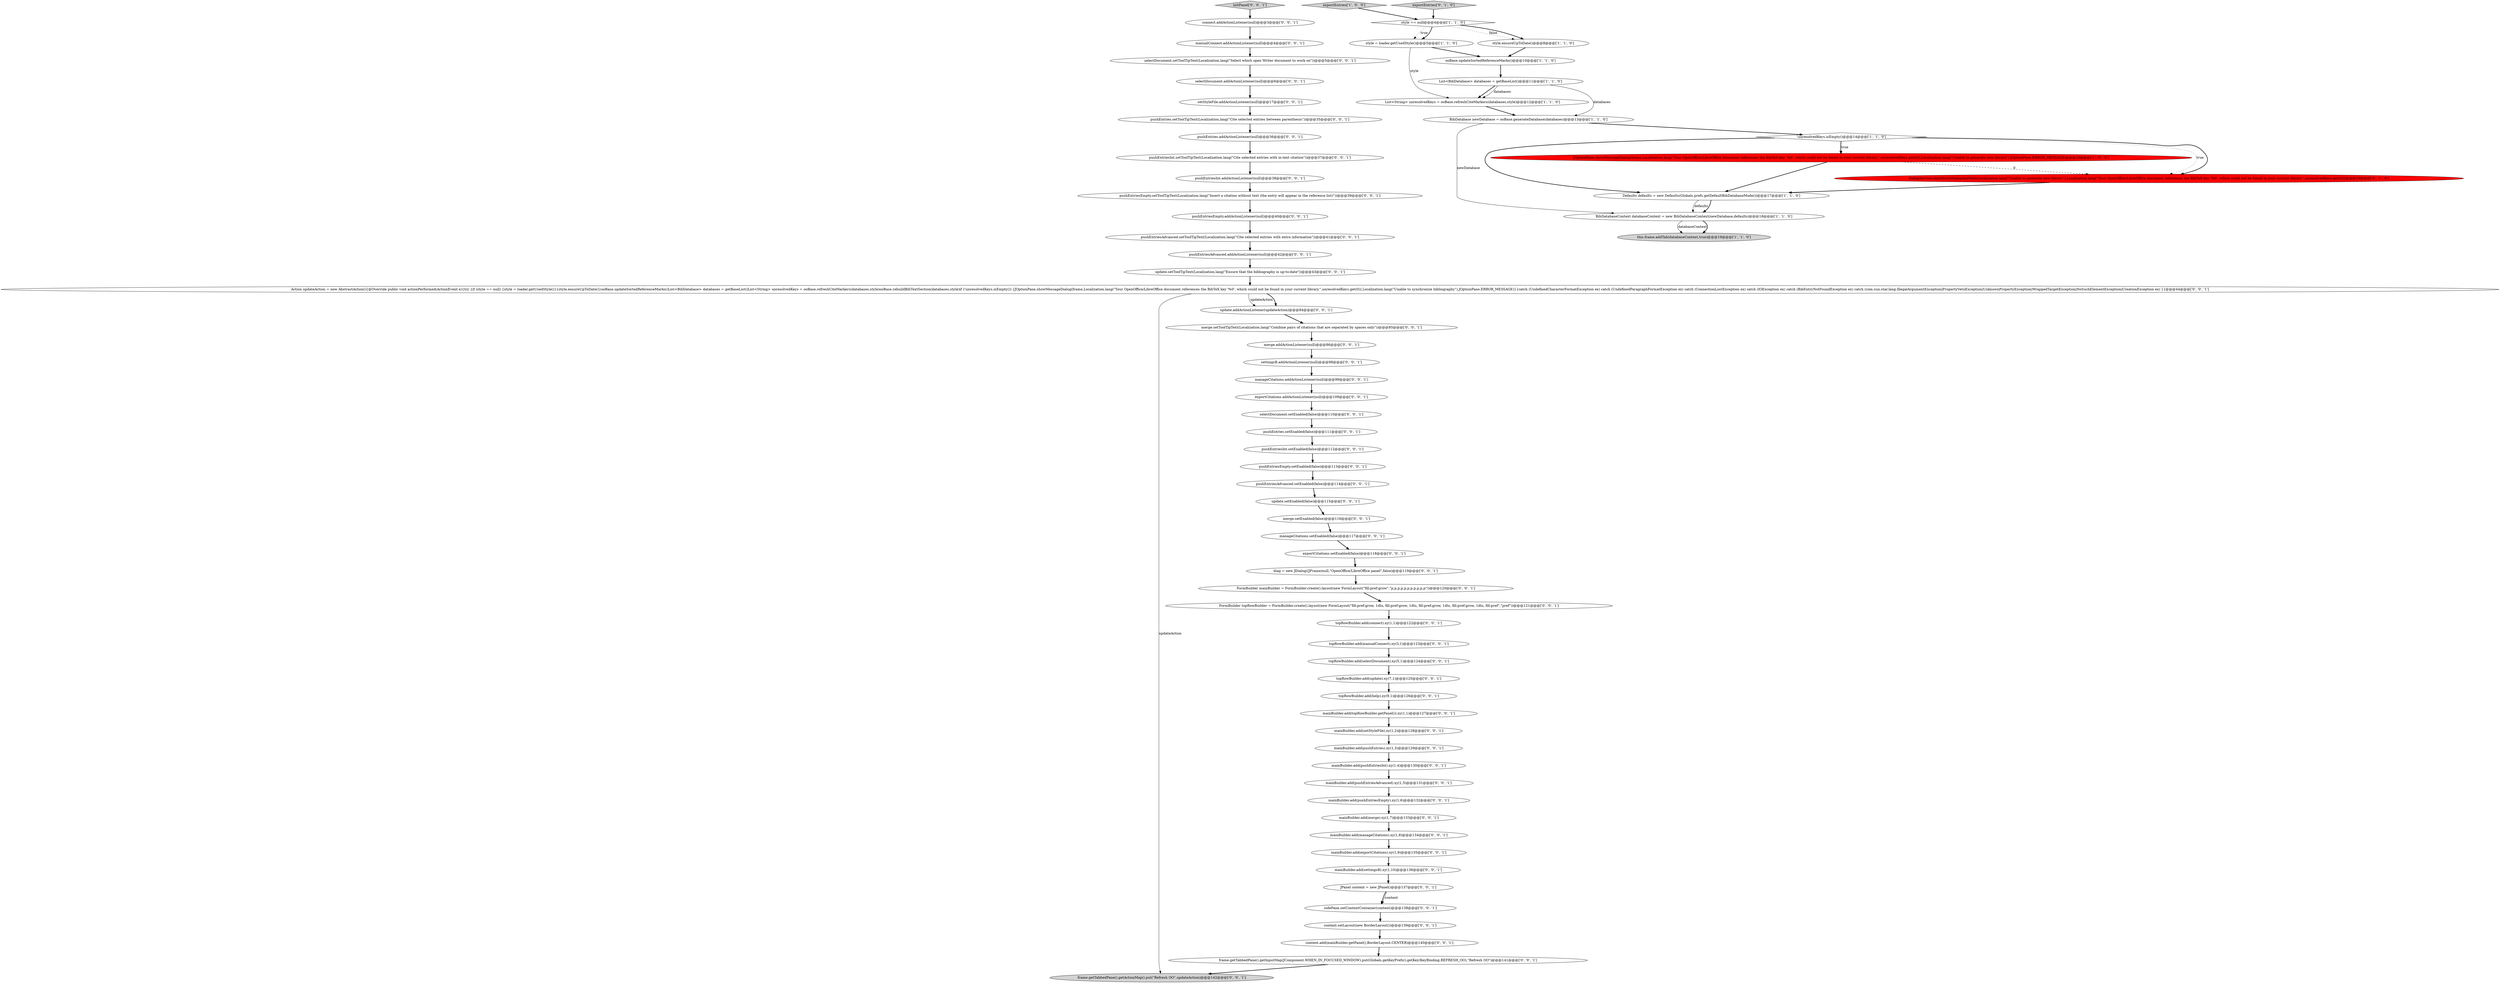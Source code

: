 digraph {
39 [style = filled, label = "pushEntriesEmpty.setEnabled(false)@@@113@@@['0', '0', '1']", fillcolor = white, shape = ellipse image = "AAA0AAABBB3BBB"];
35 [style = filled, label = "Action updateAction = new AbstractAction(){@Override public void actionPerformed(ActionEvent e){try {if (style == null) {style = loader.getUsedStyle()}{style.ensureUpToDate()}ooBase.updateSortedReferenceMarks()List<BibDatabase> databases = getBaseList()List<String> unresolvedKeys = ooBase.refreshCiteMarkers(databases,style)ooBase.rebuildBibTextSection(databases,style)if (!unresolvedKeys.isEmpty()) {JOptionPane.showMessageDialog(frame,Localization.lang(\"Your OpenOffice/LibreOffice document references the BibTeX key '%0', which could not be found in your current library.\",unresolvedKeys.get(0)),Localization.lang(\"Unable to synchronize bibliography\"),JOptionPane.ERROR_MESSAGE)}}catch (UndefinedCharacterFormatException ex) catch (UndefinedParagraphFormatException ex) catch (ConnectionLostException ex) catch (IOException ex) catch (BibEntryNotFoundException ex) catch (com.sun.star.lang.IllegalArgumentException|PropertyVetoException|UnknownPropertyException|WrappedTargetException|NoSuchElementException|CreationException ex) }}@@@44@@@['0', '0', '1']", fillcolor = white, shape = ellipse image = "AAA0AAABBB3BBB"];
22 [style = filled, label = "selectDocument.setEnabled(false)@@@110@@@['0', '0', '1']", fillcolor = white, shape = ellipse image = "AAA0AAABBB3BBB"];
66 [style = filled, label = "setStyleFile.addActionListener(null)@@@17@@@['0', '0', '1']", fillcolor = white, shape = ellipse image = "AAA0AAABBB3BBB"];
45 [style = filled, label = "frame.getTabbedPane().getActionMap().put(\"Refresh OO\",updateAction)@@@142@@@['0', '0', '1']", fillcolor = lightgray, shape = ellipse image = "AAA0AAABBB3BBB"];
0 [style = filled, label = "Defaults defaults = new Defaults(Globals.prefs.getDefaultBibDatabaseMode())@@@17@@@['1', '1', '0']", fillcolor = white, shape = ellipse image = "AAA0AAABBB1BBB"];
59 [style = filled, label = "manageCitations.addActionListener(null)@@@99@@@['0', '0', '1']", fillcolor = white, shape = ellipse image = "AAA0AAABBB3BBB"];
24 [style = filled, label = "pushEntries.addActionListener(null)@@@36@@@['0', '0', '1']", fillcolor = white, shape = ellipse image = "AAA0AAABBB3BBB"];
67 [style = filled, label = "pushEntries.setToolTipText(Localization.lang(\"Cite selected entries between parenthesis\"))@@@35@@@['0', '0', '1']", fillcolor = white, shape = ellipse image = "AAA0AAABBB3BBB"];
10 [style = filled, label = "style = loader.getUsedStyle()@@@5@@@['1', '1', '0']", fillcolor = white, shape = ellipse image = "AAA0AAABBB1BBB"];
64 [style = filled, label = "content.add(mainBuilder.getPanel(),BorderLayout.CENTER)@@@140@@@['0', '0', '1']", fillcolor = white, shape = ellipse image = "AAA0AAABBB3BBB"];
44 [style = filled, label = "pushEntriesInt.setEnabled(false)@@@112@@@['0', '0', '1']", fillcolor = white, shape = ellipse image = "AAA0AAABBB3BBB"];
57 [style = filled, label = "frame.getTabbedPane().getInputMap(JComponent.WHEN_IN_FOCUSED_WINDOW).put(Globals.getKeyPrefs().getKey(KeyBinding.REFRESH_OO),\"Refresh OO\")@@@141@@@['0', '0', '1']", fillcolor = white, shape = ellipse image = "AAA0AAABBB3BBB"];
65 [style = filled, label = "pushEntries.setEnabled(false)@@@111@@@['0', '0', '1']", fillcolor = white, shape = ellipse image = "AAA0AAABBB3BBB"];
27 [style = filled, label = "mainBuilder.add(pushEntriesAdvanced).xy(1,5)@@@131@@@['0', '0', '1']", fillcolor = white, shape = ellipse image = "AAA0AAABBB3BBB"];
34 [style = filled, label = "exportCitations.setEnabled(false)@@@118@@@['0', '0', '1']", fillcolor = white, shape = ellipse image = "AAA0AAABBB3BBB"];
62 [style = filled, label = "manageCitations.setEnabled(false)@@@117@@@['0', '0', '1']", fillcolor = white, shape = ellipse image = "AAA0AAABBB3BBB"];
69 [style = filled, label = "topRowBuilder.add(connect).xy(1,1)@@@122@@@['0', '0', '1']", fillcolor = white, shape = ellipse image = "AAA0AAABBB3BBB"];
5 [style = filled, label = "List<String> unresolvedKeys = ooBase.refreshCiteMarkers(databases,style)@@@12@@@['1', '1', '0']", fillcolor = white, shape = ellipse image = "AAA0AAABBB1BBB"];
56 [style = filled, label = "topRowBuilder.add(help).xy(9,1)@@@126@@@['0', '0', '1']", fillcolor = white, shape = ellipse image = "AAA0AAABBB3BBB"];
17 [style = filled, label = "mainBuilder.add(pushEntriesEmpty).xy(1,6)@@@132@@@['0', '0', '1']", fillcolor = white, shape = ellipse image = "AAA0AAABBB3BBB"];
4 [style = filled, label = "this.frame.addTab(databaseContext,true)@@@19@@@['1', '1', '0']", fillcolor = lightgray, shape = ellipse image = "AAA0AAABBB1BBB"];
51 [style = filled, label = "update.setToolTipText(Localization.lang(\"Ensure that the bibliography is up-to-date\"))@@@43@@@['0', '0', '1']", fillcolor = white, shape = ellipse image = "AAA0AAABBB3BBB"];
28 [style = filled, label = "mainBuilder.add(pushEntries).xy(1,3)@@@129@@@['0', '0', '1']", fillcolor = white, shape = ellipse image = "AAA0AAABBB3BBB"];
60 [style = filled, label = "mainBuilder.add(topRowBuilder.getPanel()).xy(1,1)@@@127@@@['0', '0', '1']", fillcolor = white, shape = ellipse image = "AAA0AAABBB3BBB"];
46 [style = filled, label = "selectDocument.setToolTipText(Localization.lang(\"Select which open Writer document to work on\"))@@@5@@@['0', '0', '1']", fillcolor = white, shape = ellipse image = "AAA0AAABBB3BBB"];
42 [style = filled, label = "connect.addActionListener(null)@@@3@@@['0', '0', '1']", fillcolor = white, shape = ellipse image = "AAA0AAABBB3BBB"];
3 [style = filled, label = "JOptionPane.showMessageDialog(frame,Localization.lang(\"Your OpenOffice/LibreOffice document references the BibTeX key '%0', which could not be found in your current library.\",unresolvedKeys.get(0)),Localization.lang(\"Unable to generate new library\"),JOptionPane.ERROR_MESSAGE)@@@15@@@['1', '0', '0']", fillcolor = red, shape = ellipse image = "AAA1AAABBB1BBB"];
50 [style = filled, label = "manualConnect.addActionListener(null)@@@4@@@['0', '0', '1']", fillcolor = white, shape = ellipse image = "AAA0AAABBB3BBB"];
58 [style = filled, label = "update.setEnabled(false)@@@115@@@['0', '0', '1']", fillcolor = white, shape = ellipse image = "AAA0AAABBB3BBB"];
7 [style = filled, label = "ooBase.updateSortedReferenceMarks()@@@10@@@['1', '1', '0']", fillcolor = white, shape = ellipse image = "AAA0AAABBB1BBB"];
19 [style = filled, label = "pushEntriesAdvanced.setToolTipText(Localization.lang(\"Cite selected entries with extra information\"))@@@41@@@['0', '0', '1']", fillcolor = white, shape = ellipse image = "AAA0AAABBB3BBB"];
68 [style = filled, label = "topRowBuilder.add(selectDocument).xy(5,1)@@@124@@@['0', '0', '1']", fillcolor = white, shape = ellipse image = "AAA0AAABBB3BBB"];
23 [style = filled, label = "pushEntriesAdvanced.addActionListener(null)@@@42@@@['0', '0', '1']", fillcolor = white, shape = ellipse image = "AAA0AAABBB3BBB"];
61 [style = filled, label = "pushEntriesEmpty.setToolTipText(Localization.lang(\"Insert a citation without text (the entry will appear in the reference list)\"))@@@39@@@['0', '0', '1']", fillcolor = white, shape = ellipse image = "AAA0AAABBB3BBB"];
37 [style = filled, label = "JPanel content = new JPanel()@@@137@@@['0', '0', '1']", fillcolor = white, shape = ellipse image = "AAA0AAABBB3BBB"];
15 [style = filled, label = "FormBuilder topRowBuilder = FormBuilder.create().layout(new FormLayout(\"fill:pref:grow, 1dlu, fill:pref:grow, 1dlu, fill:pref:grow, 1dlu, fill:pref:grow, 1dlu, fill:pref\",\"pref\"))@@@121@@@['0', '0', '1']", fillcolor = white, shape = ellipse image = "AAA0AAABBB3BBB"];
41 [style = filled, label = "mainBuilder.add(manageCitations).xy(1,8)@@@134@@@['0', '0', '1']", fillcolor = white, shape = ellipse image = "AAA0AAABBB3BBB"];
13 [style = filled, label = "dialogService.showErrorDialogAndWait(Localization.lang(\"Unable to generate new library\"),Localization.lang(\"Your OpenOffice/LibreOffice document references the BibTeX key '%0', which could not be found in your current library.\",unresolvedKeys.get(0)))@@@15@@@['0', '1', '0']", fillcolor = red, shape = ellipse image = "AAA1AAABBB2BBB"];
25 [style = filled, label = "topRowBuilder.add(update).xy(7,1)@@@125@@@['0', '0', '1']", fillcolor = white, shape = ellipse image = "AAA0AAABBB3BBB"];
31 [style = filled, label = "FormBuilder mainBuilder = FormBuilder.create().layout(new FormLayout(\"fill:pref:grow\",\"p,p,p,p,p,p,p,p,p,p,p\"))@@@120@@@['0', '0', '1']", fillcolor = white, shape = ellipse image = "AAA0AAABBB3BBB"];
32 [style = filled, label = "pushEntriesInt.setToolTipText(Localization.lang(\"Cite selected entries with in-text citation\"))@@@37@@@['0', '0', '1']", fillcolor = white, shape = ellipse image = "AAA0AAABBB3BBB"];
33 [style = filled, label = "merge.setEnabled(false)@@@116@@@['0', '0', '1']", fillcolor = white, shape = ellipse image = "AAA0AAABBB3BBB"];
26 [style = filled, label = "merge.setToolTipText(Localization.lang(\"Combine pairs of citations that are separated by spaces only\"))@@@85@@@['0', '0', '1']", fillcolor = white, shape = ellipse image = "AAA0AAABBB3BBB"];
54 [style = filled, label = "mainBuilder.add(merge).xy(1,7)@@@133@@@['0', '0', '1']", fillcolor = white, shape = ellipse image = "AAA0AAABBB3BBB"];
12 [style = filled, label = "List<BibDatabase> databases = getBaseList()@@@11@@@['1', '1', '0']", fillcolor = white, shape = ellipse image = "AAA0AAABBB1BBB"];
43 [style = filled, label = "mainBuilder.add(settingsB).xy(1,10)@@@136@@@['0', '0', '1']", fillcolor = white, shape = ellipse image = "AAA0AAABBB3BBB"];
21 [style = filled, label = "diag = new JDialog((JFrame)null,\"OpenOffice/LibreOffice panel\",false)@@@119@@@['0', '0', '1']", fillcolor = white, shape = ellipse image = "AAA0AAABBB3BBB"];
30 [style = filled, label = "merge.addActionListener(null)@@@86@@@['0', '0', '1']", fillcolor = white, shape = ellipse image = "AAA0AAABBB3BBB"];
52 [style = filled, label = "mainBuilder.add(setStyleFile).xy(1,2)@@@128@@@['0', '0', '1']", fillcolor = white, shape = ellipse image = "AAA0AAABBB3BBB"];
9 [style = filled, label = "BibDatabaseContext databaseContext = new BibDatabaseContext(newDatabase,defaults)@@@18@@@['1', '1', '0']", fillcolor = white, shape = ellipse image = "AAA0AAABBB1BBB"];
47 [style = filled, label = "pushEntriesAdvanced.setEnabled(false)@@@114@@@['0', '0', '1']", fillcolor = white, shape = ellipse image = "AAA0AAABBB3BBB"];
55 [style = filled, label = "pushEntriesInt.addActionListener(null)@@@38@@@['0', '0', '1']", fillcolor = white, shape = ellipse image = "AAA0AAABBB3BBB"];
38 [style = filled, label = "topRowBuilder.add(manualConnect).xy(3,1)@@@123@@@['0', '0', '1']", fillcolor = white, shape = ellipse image = "AAA0AAABBB3BBB"];
36 [style = filled, label = "update.addActionListener(updateAction)@@@84@@@['0', '0', '1']", fillcolor = white, shape = ellipse image = "AAA0AAABBB3BBB"];
2 [style = filled, label = "exportEntries['1', '0', '0']", fillcolor = lightgray, shape = diamond image = "AAA0AAABBB1BBB"];
6 [style = filled, label = "style.ensureUpToDate()@@@8@@@['1', '1', '0']", fillcolor = white, shape = ellipse image = "AAA0AAABBB1BBB"];
29 [style = filled, label = "pushEntriesEmpty.addActionListener(null)@@@40@@@['0', '0', '1']", fillcolor = white, shape = ellipse image = "AAA0AAABBB3BBB"];
11 [style = filled, label = "style == null@@@4@@@['1', '1', '0']", fillcolor = white, shape = diamond image = "AAA0AAABBB1BBB"];
48 [style = filled, label = "initPanel['0', '0', '1']", fillcolor = lightgray, shape = diamond image = "AAA0AAABBB3BBB"];
1 [style = filled, label = "BibDatabase newDatabase = ooBase.generateDatabase(databases)@@@13@@@['1', '1', '0']", fillcolor = white, shape = ellipse image = "AAA0AAABBB1BBB"];
14 [style = filled, label = "exportEntries['0', '1', '0']", fillcolor = lightgray, shape = diamond image = "AAA0AAABBB2BBB"];
18 [style = filled, label = "settingsB.addActionListener(null)@@@98@@@['0', '0', '1']", fillcolor = white, shape = ellipse image = "AAA0AAABBB3BBB"];
40 [style = filled, label = "exportCitations.addActionListener(null)@@@109@@@['0', '0', '1']", fillcolor = white, shape = ellipse image = "AAA0AAABBB3BBB"];
49 [style = filled, label = "sidePane.setContentContainer(content)@@@138@@@['0', '0', '1']", fillcolor = white, shape = ellipse image = "AAA0AAABBB3BBB"];
8 [style = filled, label = "!unresolvedKeys.isEmpty()@@@14@@@['1', '1', '0']", fillcolor = white, shape = diamond image = "AAA0AAABBB1BBB"];
16 [style = filled, label = "content.setLayout(new BorderLayout())@@@139@@@['0', '0', '1']", fillcolor = white, shape = ellipse image = "AAA0AAABBB3BBB"];
53 [style = filled, label = "selectDocument.addActionListener(null)@@@6@@@['0', '0', '1']", fillcolor = white, shape = ellipse image = "AAA0AAABBB3BBB"];
20 [style = filled, label = "mainBuilder.add(exportCitations).xy(1,9)@@@135@@@['0', '0', '1']", fillcolor = white, shape = ellipse image = "AAA0AAABBB3BBB"];
63 [style = filled, label = "mainBuilder.add(pushEntriesInt).xy(1,4)@@@130@@@['0', '0', '1']", fillcolor = white, shape = ellipse image = "AAA0AAABBB3BBB"];
69->38 [style = bold, label=""];
17->54 [style = bold, label=""];
49->16 [style = bold, label=""];
12->5 [style = bold, label=""];
23->51 [style = bold, label=""];
37->49 [style = bold, label=""];
24->32 [style = bold, label=""];
16->64 [style = bold, label=""];
30->18 [style = bold, label=""];
22->65 [style = bold, label=""];
41->20 [style = bold, label=""];
9->4 [style = solid, label="databaseContext"];
8->0 [style = bold, label=""];
52->28 [style = bold, label=""];
21->31 [style = bold, label=""];
35->45 [style = solid, label="updateAction"];
27->17 [style = bold, label=""];
40->22 [style = bold, label=""];
20->43 [style = bold, label=""];
0->9 [style = solid, label="defaults"];
39->47 [style = bold, label=""];
14->11 [style = bold, label=""];
35->36 [style = solid, label="updateAction"];
66->67 [style = bold, label=""];
11->10 [style = dotted, label="true"];
63->27 [style = bold, label=""];
54->41 [style = bold, label=""];
57->45 [style = bold, label=""];
51->35 [style = bold, label=""];
10->7 [style = bold, label=""];
38->68 [style = bold, label=""];
3->0 [style = bold, label=""];
47->58 [style = bold, label=""];
5->1 [style = bold, label=""];
28->63 [style = bold, label=""];
10->5 [style = solid, label="style"];
61->29 [style = bold, label=""];
6->7 [style = bold, label=""];
64->57 [style = bold, label=""];
13->0 [style = bold, label=""];
1->8 [style = bold, label=""];
68->25 [style = bold, label=""];
56->60 [style = bold, label=""];
8->3 [style = bold, label=""];
12->1 [style = solid, label="databases"];
1->9 [style = solid, label="newDatabase"];
18->59 [style = bold, label=""];
3->13 [style = dashed, label="0"];
8->3 [style = dotted, label="true"];
55->61 [style = bold, label=""];
29->19 [style = bold, label=""];
11->10 [style = bold, label=""];
11->6 [style = dotted, label="false"];
65->44 [style = bold, label=""];
62->34 [style = bold, label=""];
8->13 [style = dotted, label="true"];
60->52 [style = bold, label=""];
2->11 [style = bold, label=""];
34->21 [style = bold, label=""];
8->13 [style = bold, label=""];
0->9 [style = bold, label=""];
33->62 [style = bold, label=""];
42->50 [style = bold, label=""];
37->49 [style = solid, label="content"];
7->12 [style = bold, label=""];
15->69 [style = bold, label=""];
25->56 [style = bold, label=""];
50->46 [style = bold, label=""];
9->4 [style = bold, label=""];
11->6 [style = bold, label=""];
59->40 [style = bold, label=""];
46->53 [style = bold, label=""];
43->37 [style = bold, label=""];
36->26 [style = bold, label=""];
44->39 [style = bold, label=""];
48->42 [style = bold, label=""];
31->15 [style = bold, label=""];
26->30 [style = bold, label=""];
58->33 [style = bold, label=""];
32->55 [style = bold, label=""];
53->66 [style = bold, label=""];
19->23 [style = bold, label=""];
12->5 [style = solid, label="databases"];
67->24 [style = bold, label=""];
35->36 [style = bold, label=""];
}
